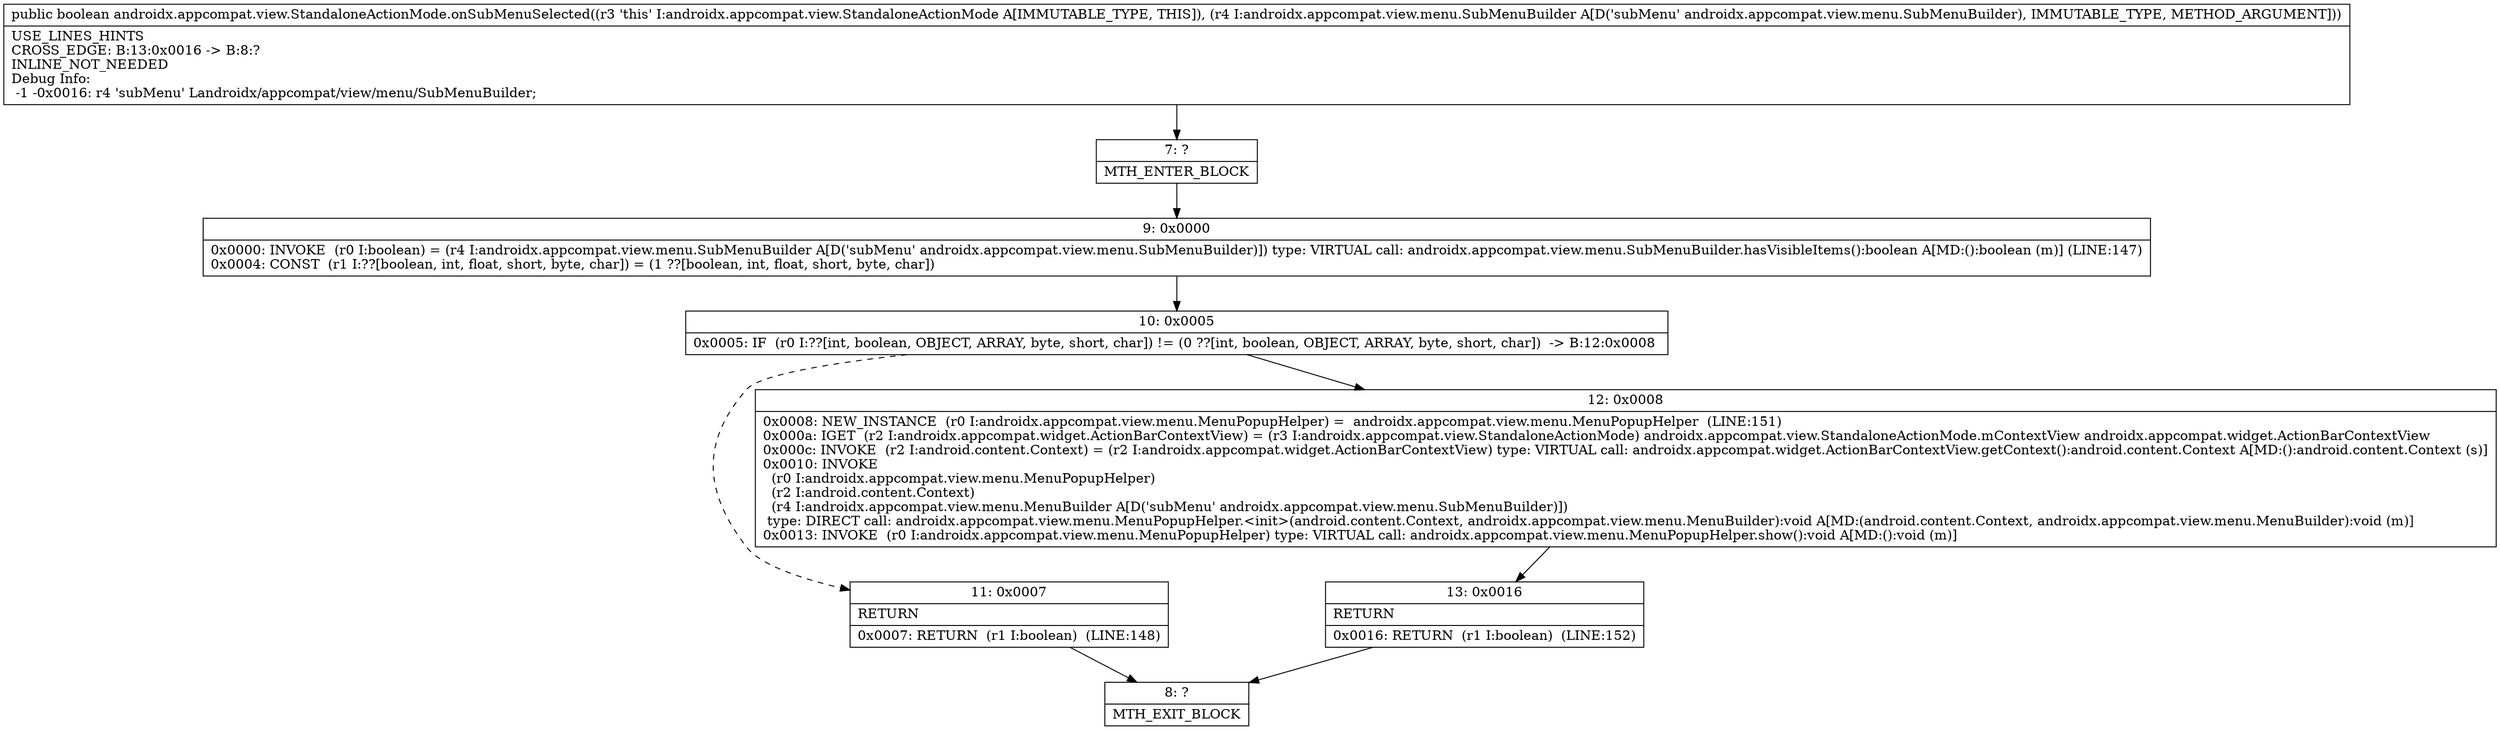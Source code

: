 digraph "CFG forandroidx.appcompat.view.StandaloneActionMode.onSubMenuSelected(Landroidx\/appcompat\/view\/menu\/SubMenuBuilder;)Z" {
Node_7 [shape=record,label="{7\:\ ?|MTH_ENTER_BLOCK\l}"];
Node_9 [shape=record,label="{9\:\ 0x0000|0x0000: INVOKE  (r0 I:boolean) = (r4 I:androidx.appcompat.view.menu.SubMenuBuilder A[D('subMenu' androidx.appcompat.view.menu.SubMenuBuilder)]) type: VIRTUAL call: androidx.appcompat.view.menu.SubMenuBuilder.hasVisibleItems():boolean A[MD:():boolean (m)] (LINE:147)\l0x0004: CONST  (r1 I:??[boolean, int, float, short, byte, char]) = (1 ??[boolean, int, float, short, byte, char]) \l}"];
Node_10 [shape=record,label="{10\:\ 0x0005|0x0005: IF  (r0 I:??[int, boolean, OBJECT, ARRAY, byte, short, char]) != (0 ??[int, boolean, OBJECT, ARRAY, byte, short, char])  \-\> B:12:0x0008 \l}"];
Node_11 [shape=record,label="{11\:\ 0x0007|RETURN\l|0x0007: RETURN  (r1 I:boolean)  (LINE:148)\l}"];
Node_8 [shape=record,label="{8\:\ ?|MTH_EXIT_BLOCK\l}"];
Node_12 [shape=record,label="{12\:\ 0x0008|0x0008: NEW_INSTANCE  (r0 I:androidx.appcompat.view.menu.MenuPopupHelper) =  androidx.appcompat.view.menu.MenuPopupHelper  (LINE:151)\l0x000a: IGET  (r2 I:androidx.appcompat.widget.ActionBarContextView) = (r3 I:androidx.appcompat.view.StandaloneActionMode) androidx.appcompat.view.StandaloneActionMode.mContextView androidx.appcompat.widget.ActionBarContextView \l0x000c: INVOKE  (r2 I:android.content.Context) = (r2 I:androidx.appcompat.widget.ActionBarContextView) type: VIRTUAL call: androidx.appcompat.widget.ActionBarContextView.getContext():android.content.Context A[MD:():android.content.Context (s)]\l0x0010: INVOKE  \l  (r0 I:androidx.appcompat.view.menu.MenuPopupHelper)\l  (r2 I:android.content.Context)\l  (r4 I:androidx.appcompat.view.menu.MenuBuilder A[D('subMenu' androidx.appcompat.view.menu.SubMenuBuilder)])\l type: DIRECT call: androidx.appcompat.view.menu.MenuPopupHelper.\<init\>(android.content.Context, androidx.appcompat.view.menu.MenuBuilder):void A[MD:(android.content.Context, androidx.appcompat.view.menu.MenuBuilder):void (m)]\l0x0013: INVOKE  (r0 I:androidx.appcompat.view.menu.MenuPopupHelper) type: VIRTUAL call: androidx.appcompat.view.menu.MenuPopupHelper.show():void A[MD:():void (m)]\l}"];
Node_13 [shape=record,label="{13\:\ 0x0016|RETURN\l|0x0016: RETURN  (r1 I:boolean)  (LINE:152)\l}"];
MethodNode[shape=record,label="{public boolean androidx.appcompat.view.StandaloneActionMode.onSubMenuSelected((r3 'this' I:androidx.appcompat.view.StandaloneActionMode A[IMMUTABLE_TYPE, THIS]), (r4 I:androidx.appcompat.view.menu.SubMenuBuilder A[D('subMenu' androidx.appcompat.view.menu.SubMenuBuilder), IMMUTABLE_TYPE, METHOD_ARGUMENT]))  | USE_LINES_HINTS\lCROSS_EDGE: B:13:0x0016 \-\> B:8:?\lINLINE_NOT_NEEDED\lDebug Info:\l  \-1 \-0x0016: r4 'subMenu' Landroidx\/appcompat\/view\/menu\/SubMenuBuilder;\l}"];
MethodNode -> Node_7;Node_7 -> Node_9;
Node_9 -> Node_10;
Node_10 -> Node_11[style=dashed];
Node_10 -> Node_12;
Node_11 -> Node_8;
Node_12 -> Node_13;
Node_13 -> Node_8;
}

